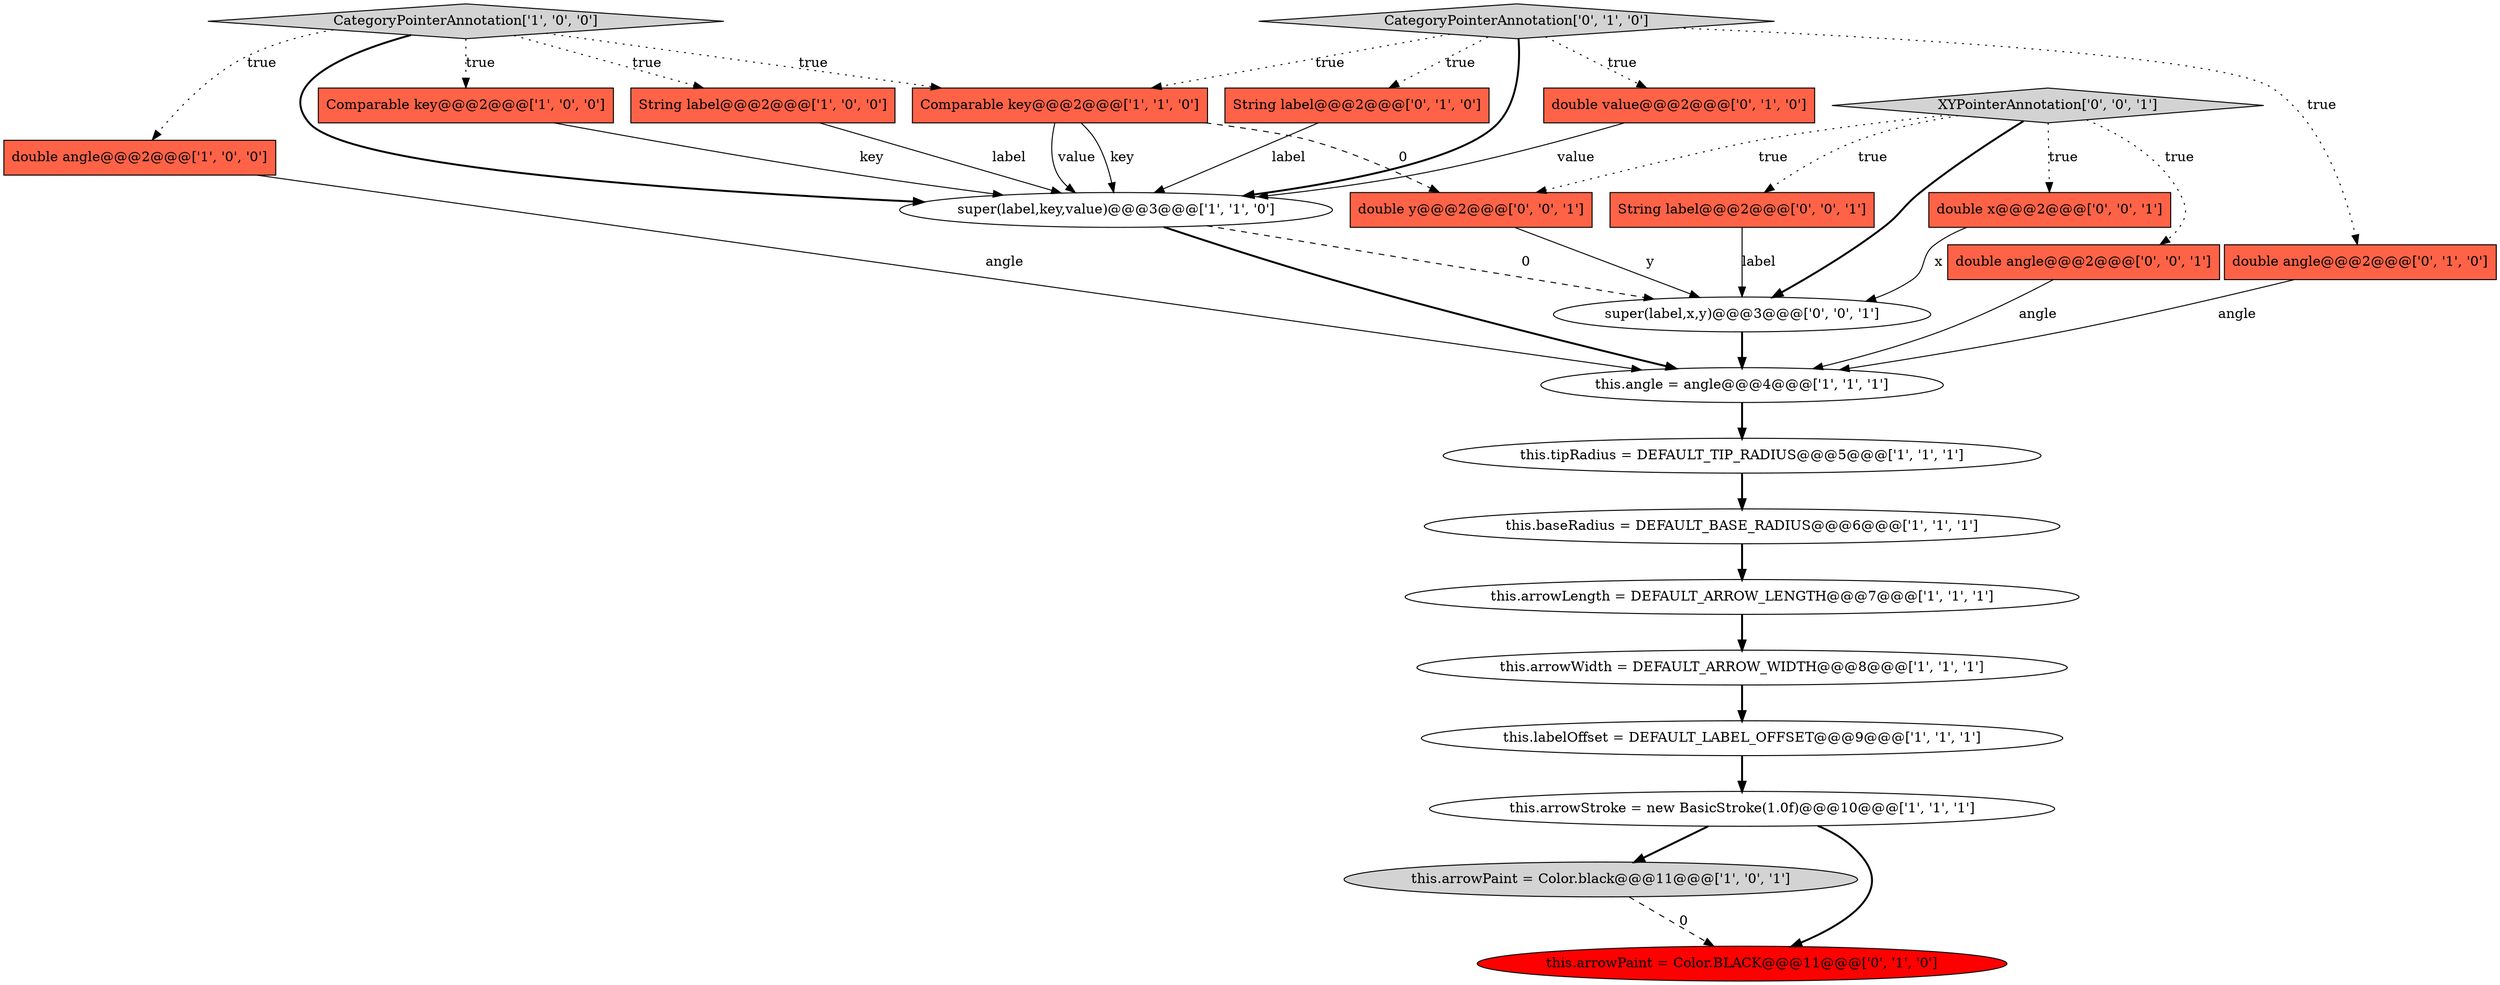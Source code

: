 digraph {
12 [style = filled, label = "Comparable key@@@2@@@['1', '1', '0']", fillcolor = tomato, shape = box image = "AAA0AAABBB1BBB"];
17 [style = filled, label = "CategoryPointerAnnotation['0', '1', '0']", fillcolor = lightgray, shape = diamond image = "AAA0AAABBB2BBB"];
22 [style = filled, label = "String label@@@2@@@['0', '0', '1']", fillcolor = tomato, shape = box image = "AAA0AAABBB3BBB"];
7 [style = filled, label = "this.arrowWidth = DEFAULT_ARROW_WIDTH@@@8@@@['1', '1', '1']", fillcolor = white, shape = ellipse image = "AAA0AAABBB1BBB"];
5 [style = filled, label = "this.baseRadius = DEFAULT_BASE_RADIUS@@@6@@@['1', '1', '1']", fillcolor = white, shape = ellipse image = "AAA0AAABBB1BBB"];
6 [style = filled, label = "double angle@@@2@@@['1', '0', '0']", fillcolor = tomato, shape = box image = "AAA0AAABBB1BBB"];
8 [style = filled, label = "CategoryPointerAnnotation['1', '0', '0']", fillcolor = lightgray, shape = diamond image = "AAA0AAABBB1BBB"];
3 [style = filled, label = "this.labelOffset = DEFAULT_LABEL_OFFSET@@@9@@@['1', '1', '1']", fillcolor = white, shape = ellipse image = "AAA0AAABBB1BBB"];
0 [style = filled, label = "this.arrowPaint = Color.black@@@11@@@['1', '0', '1']", fillcolor = lightgray, shape = ellipse image = "AAA0AAABBB1BBB"];
15 [style = filled, label = "double value@@@2@@@['0', '1', '0']", fillcolor = tomato, shape = box image = "AAA0AAABBB2BBB"];
10 [style = filled, label = "this.angle = angle@@@4@@@['1', '1', '1']", fillcolor = white, shape = ellipse image = "AAA0AAABBB1BBB"];
19 [style = filled, label = "super(label,x,y)@@@3@@@['0', '0', '1']", fillcolor = white, shape = ellipse image = "AAA0AAABBB3BBB"];
21 [style = filled, label = "double angle@@@2@@@['0', '0', '1']", fillcolor = tomato, shape = box image = "AAA0AAABBB3BBB"];
13 [style = filled, label = "this.tipRadius = DEFAULT_TIP_RADIUS@@@5@@@['1', '1', '1']", fillcolor = white, shape = ellipse image = "AAA0AAABBB1BBB"];
18 [style = filled, label = "this.arrowPaint = Color.BLACK@@@11@@@['0', '1', '0']", fillcolor = red, shape = ellipse image = "AAA1AAABBB2BBB"];
9 [style = filled, label = "Comparable key@@@2@@@['1', '0', '0']", fillcolor = tomato, shape = box image = "AAA0AAABBB1BBB"];
11 [style = filled, label = "this.arrowLength = DEFAULT_ARROW_LENGTH@@@7@@@['1', '1', '1']", fillcolor = white, shape = ellipse image = "AAA0AAABBB1BBB"];
2 [style = filled, label = "this.arrowStroke = new BasicStroke(1.0f)@@@10@@@['1', '1', '1']", fillcolor = white, shape = ellipse image = "AAA0AAABBB1BBB"];
20 [style = filled, label = "double x@@@2@@@['0', '0', '1']", fillcolor = tomato, shape = box image = "AAA0AAABBB3BBB"];
14 [style = filled, label = "String label@@@2@@@['0', '1', '0']", fillcolor = tomato, shape = box image = "AAA0AAABBB2BBB"];
16 [style = filled, label = "double angle@@@2@@@['0', '1', '0']", fillcolor = tomato, shape = box image = "AAA0AAABBB2BBB"];
4 [style = filled, label = "String label@@@2@@@['1', '0', '0']", fillcolor = tomato, shape = box image = "AAA0AAABBB1BBB"];
1 [style = filled, label = "super(label,key,value)@@@3@@@['1', '1', '0']", fillcolor = white, shape = ellipse image = "AAA0AAABBB1BBB"];
23 [style = filled, label = "XYPointerAnnotation['0', '0', '1']", fillcolor = lightgray, shape = diamond image = "AAA0AAABBB3BBB"];
24 [style = filled, label = "double y@@@2@@@['0', '0', '1']", fillcolor = tomato, shape = box image = "AAA0AAABBB3BBB"];
12->1 [style = solid, label="value"];
17->1 [style = bold, label=""];
23->22 [style = dotted, label="true"];
9->1 [style = solid, label="key"];
4->1 [style = solid, label="label"];
24->19 [style = solid, label="y"];
1->19 [style = dashed, label="0"];
6->10 [style = solid, label="angle"];
23->21 [style = dotted, label="true"];
15->1 [style = solid, label="value"];
21->10 [style = solid, label="angle"];
17->14 [style = dotted, label="true"];
2->18 [style = bold, label=""];
19->10 [style = bold, label=""];
22->19 [style = solid, label="label"];
20->19 [style = solid, label="x"];
8->4 [style = dotted, label="true"];
7->3 [style = bold, label=""];
17->16 [style = dotted, label="true"];
8->1 [style = bold, label=""];
23->20 [style = dotted, label="true"];
2->0 [style = bold, label=""];
17->15 [style = dotted, label="true"];
8->12 [style = dotted, label="true"];
8->6 [style = dotted, label="true"];
3->2 [style = bold, label=""];
10->13 [style = bold, label=""];
17->12 [style = dotted, label="true"];
23->19 [style = bold, label=""];
12->24 [style = dashed, label="0"];
13->5 [style = bold, label=""];
16->10 [style = solid, label="angle"];
0->18 [style = dashed, label="0"];
5->11 [style = bold, label=""];
8->9 [style = dotted, label="true"];
1->10 [style = bold, label=""];
23->24 [style = dotted, label="true"];
12->1 [style = solid, label="key"];
14->1 [style = solid, label="label"];
11->7 [style = bold, label=""];
}
